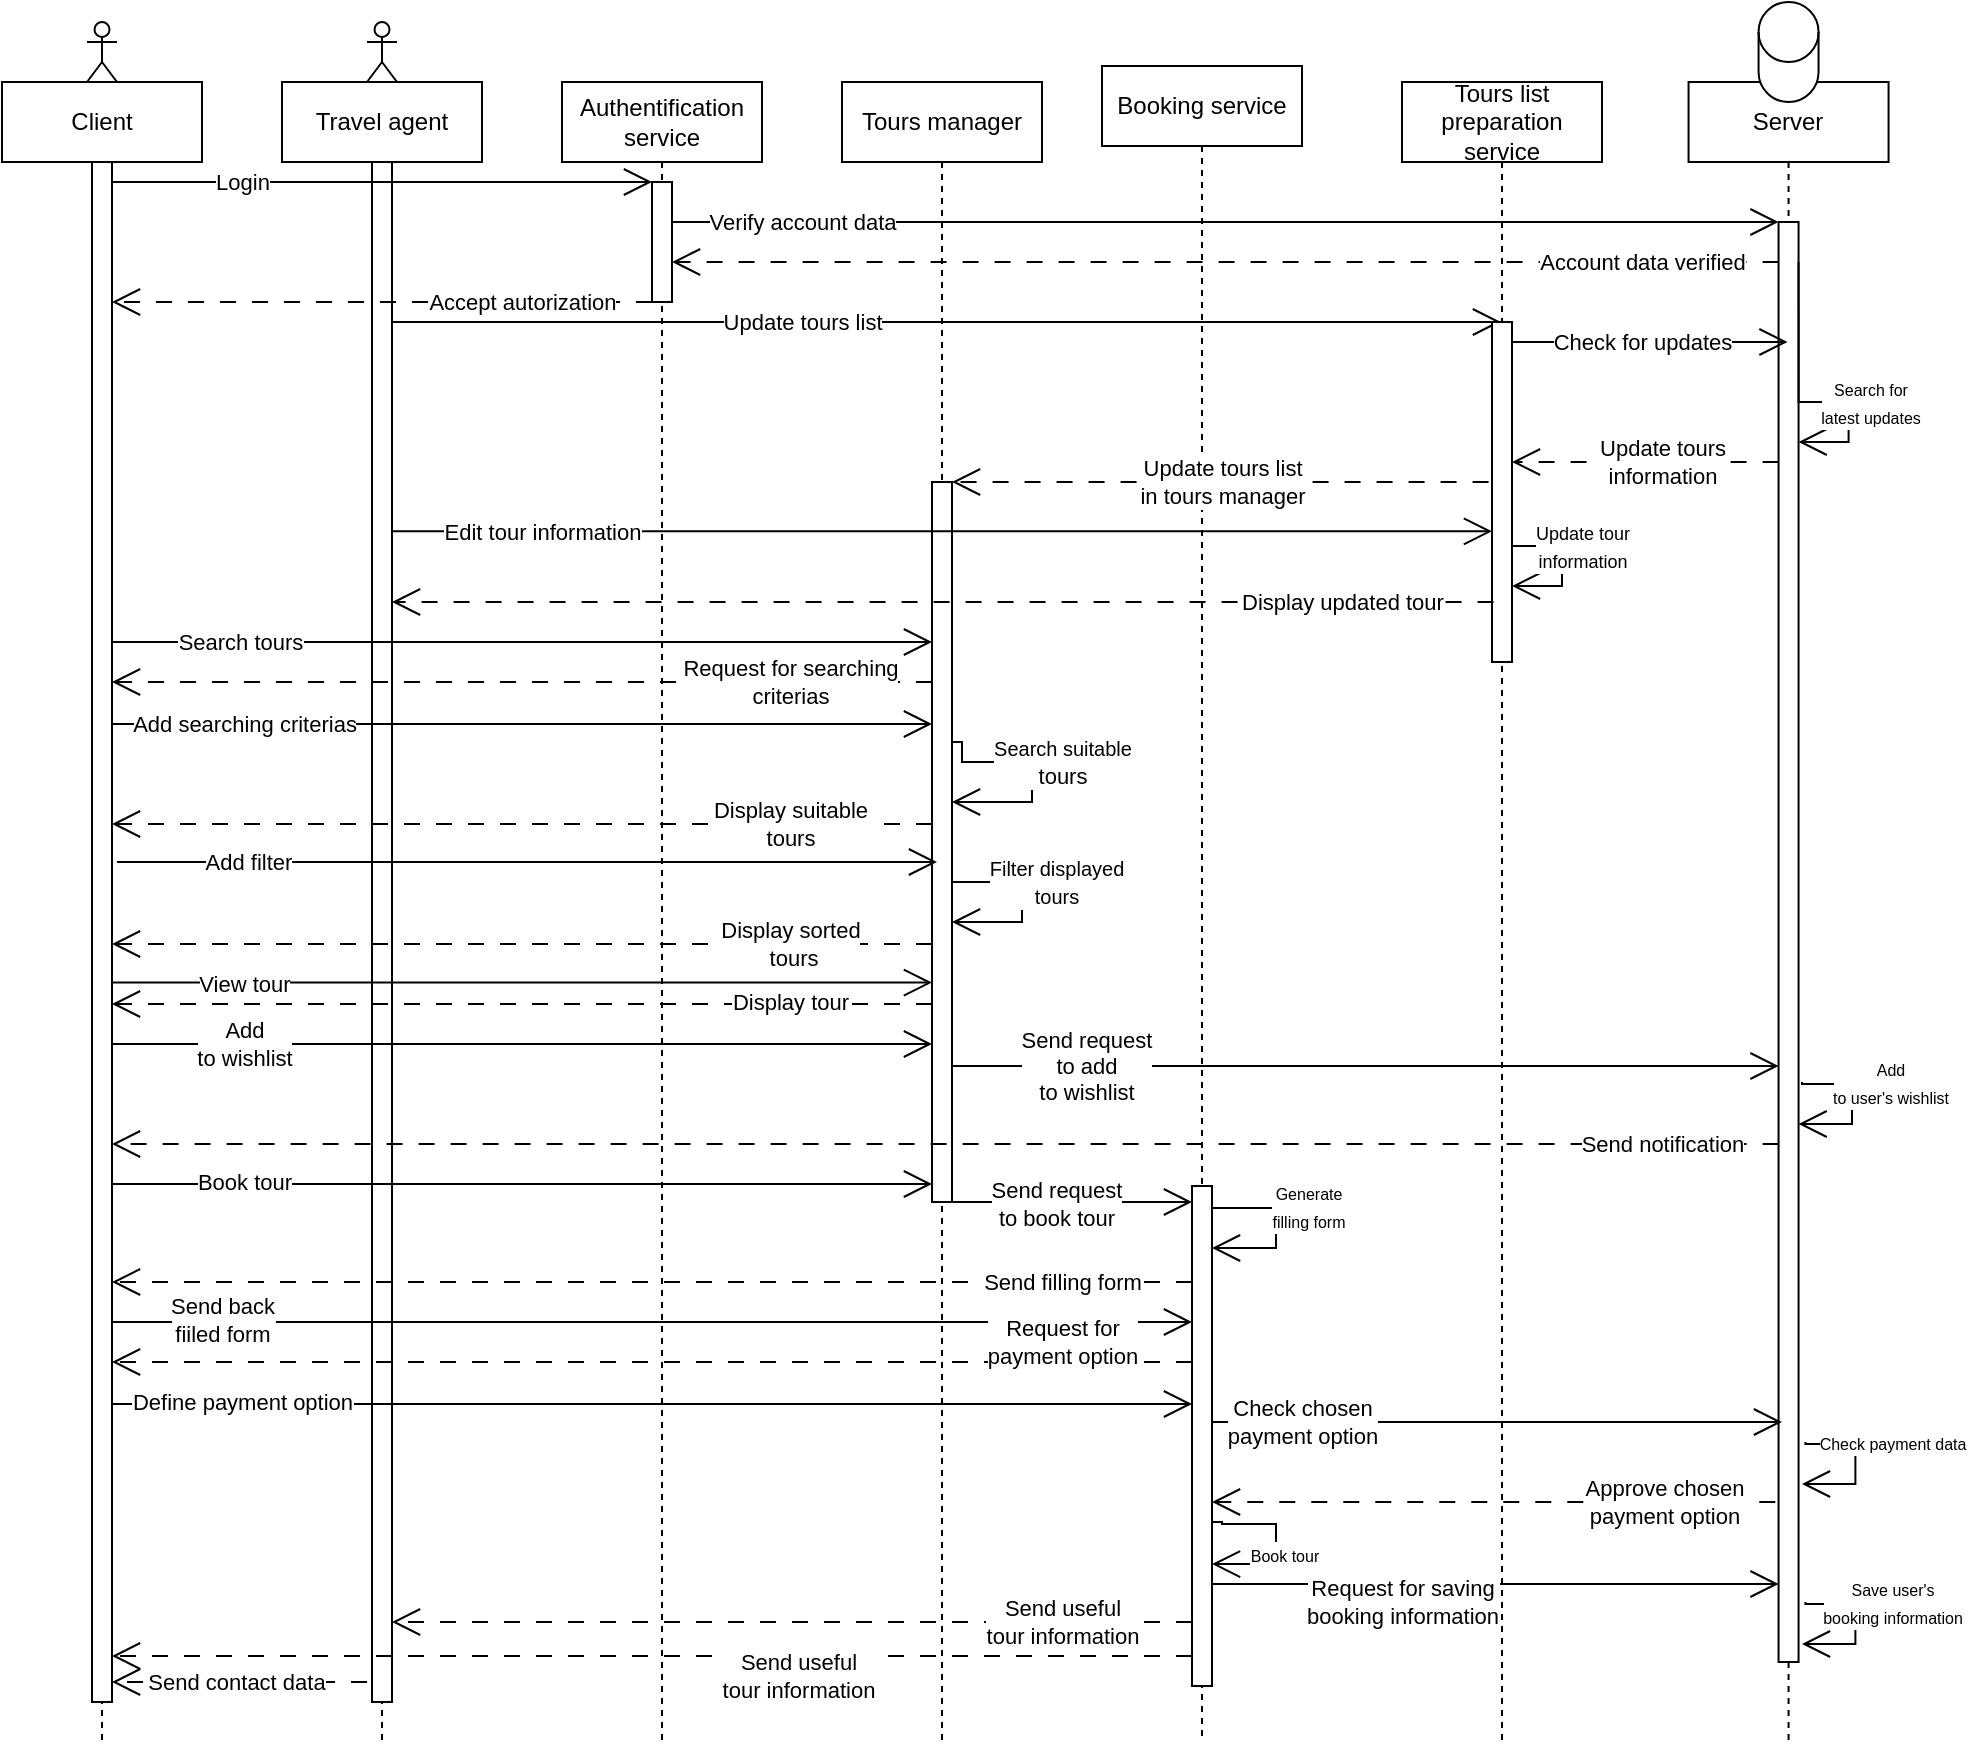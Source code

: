 <mxfile version="23.1.5" type="device">
  <diagram name="Page-1" id="2YBvvXClWsGukQMizWep">
    <mxGraphModel dx="1687" dy="993" grid="1" gridSize="10" guides="1" tooltips="1" connect="1" arrows="1" fold="1" page="1" pageScale="1" pageWidth="1169" pageHeight="827" math="0" shadow="0">
      <root>
        <mxCell id="0" />
        <mxCell id="1" parent="0" />
        <mxCell id="aM9ryv3xv72pqoxQDRHE-1" value="Client" style="shape=umlLifeline;perimeter=lifelinePerimeter;whiteSpace=wrap;html=1;container=0;dropTarget=0;collapsible=0;recursiveResize=0;outlineConnect=0;portConstraint=eastwest;newEdgeStyle={&quot;edgeStyle&quot;:&quot;elbowEdgeStyle&quot;,&quot;elbow&quot;:&quot;vertical&quot;,&quot;curved&quot;:0,&quot;rounded&quot;:0};" parent="1" vertex="1">
          <mxGeometry x="20" y="40" width="100" height="830" as="geometry" />
        </mxCell>
        <mxCell id="aM9ryv3xv72pqoxQDRHE-2" value="" style="html=1;points=[];perimeter=orthogonalPerimeter;outlineConnect=0;targetShapes=umlLifeline;portConstraint=eastwest;newEdgeStyle={&quot;edgeStyle&quot;:&quot;elbowEdgeStyle&quot;,&quot;elbow&quot;:&quot;vertical&quot;,&quot;curved&quot;:0,&quot;rounded&quot;:0};" parent="aM9ryv3xv72pqoxQDRHE-1" vertex="1">
          <mxGeometry x="45" y="40" width="10" height="770" as="geometry" />
        </mxCell>
        <mxCell id="aM9ryv3xv72pqoxQDRHE-5" value="Authentification service" style="shape=umlLifeline;perimeter=lifelinePerimeter;whiteSpace=wrap;html=1;container=0;dropTarget=0;collapsible=0;recursiveResize=0;outlineConnect=0;portConstraint=eastwest;newEdgeStyle={&quot;edgeStyle&quot;:&quot;elbowEdgeStyle&quot;,&quot;elbow&quot;:&quot;vertical&quot;,&quot;curved&quot;:0,&quot;rounded&quot;:0};" parent="1" vertex="1">
          <mxGeometry x="300" y="40" width="100" height="830" as="geometry" />
        </mxCell>
        <mxCell id="aM9ryv3xv72pqoxQDRHE-6" value="" style="html=1;points=[];perimeter=orthogonalPerimeter;outlineConnect=0;targetShapes=umlLifeline;portConstraint=eastwest;newEdgeStyle={&quot;edgeStyle&quot;:&quot;elbowEdgeStyle&quot;,&quot;elbow&quot;:&quot;vertical&quot;,&quot;curved&quot;:0,&quot;rounded&quot;:0};" parent="aM9ryv3xv72pqoxQDRHE-5" vertex="1">
          <mxGeometry x="45" y="50" width="10" height="60" as="geometry" />
        </mxCell>
        <mxCell id="leyM3UwxG29daaq_dMPx-2" value="Tours manager" style="shape=umlLifeline;perimeter=lifelinePerimeter;whiteSpace=wrap;html=1;container=0;dropTarget=0;collapsible=0;recursiveResize=0;outlineConnect=0;portConstraint=eastwest;newEdgeStyle={&quot;edgeStyle&quot;:&quot;elbowEdgeStyle&quot;,&quot;elbow&quot;:&quot;vertical&quot;,&quot;curved&quot;:0,&quot;rounded&quot;:0};" parent="1" vertex="1">
          <mxGeometry x="440" y="40" width="100" height="830" as="geometry" />
        </mxCell>
        <mxCell id="W4dHEYMce6fab20LzVwQ-41" value="" style="html=1;points=[];perimeter=orthogonalPerimeter;outlineConnect=0;targetShapes=umlLifeline;portConstraint=eastwest;newEdgeStyle={&quot;edgeStyle&quot;:&quot;elbowEdgeStyle&quot;,&quot;elbow&quot;:&quot;vertical&quot;,&quot;curved&quot;:0,&quot;rounded&quot;:0};" vertex="1" parent="leyM3UwxG29daaq_dMPx-2">
          <mxGeometry x="45" y="200" width="10" height="360" as="geometry" />
        </mxCell>
        <mxCell id="W4dHEYMce6fab20LzVwQ-50" value="" style="endArrow=open;endFill=1;endSize=12;html=1;rounded=0;edgeStyle=orthogonalEdgeStyle;elbow=vertical;" edge="1" parent="leyM3UwxG29daaq_dMPx-2" source="W4dHEYMce6fab20LzVwQ-41" target="W4dHEYMce6fab20LzVwQ-41">
          <mxGeometry width="160" relative="1" as="geometry">
            <mxPoint x="70.03" y="270.0" as="sourcePoint" />
            <mxPoint x="70.03" y="360" as="targetPoint" />
            <Array as="points">
              <mxPoint x="60" y="330" />
              <mxPoint x="60" y="340" />
              <mxPoint x="95" y="340" />
              <mxPoint x="95" y="360" />
            </Array>
          </mxGeometry>
        </mxCell>
        <mxCell id="W4dHEYMce6fab20LzVwQ-51" value="&lt;font size=&quot;1&quot;&gt;Search suitable&lt;br&gt;&lt;/font&gt;tours" style="edgeLabel;html=1;align=center;verticalAlign=middle;resizable=0;points=[];" vertex="1" connectable="0" parent="W4dHEYMce6fab20LzVwQ-50">
          <mxGeometry x="0.496" y="2" relative="1" as="geometry">
            <mxPoint x="27" y="-22" as="offset" />
          </mxGeometry>
        </mxCell>
        <mxCell id="leyM3UwxG29daaq_dMPx-5" value="Booking service" style="shape=umlLifeline;perimeter=lifelinePerimeter;whiteSpace=wrap;html=1;container=0;dropTarget=0;collapsible=0;recursiveResize=0;outlineConnect=0;portConstraint=eastwest;newEdgeStyle={&quot;edgeStyle&quot;:&quot;elbowEdgeStyle&quot;,&quot;elbow&quot;:&quot;vertical&quot;,&quot;curved&quot;:0,&quot;rounded&quot;:0};" parent="1" vertex="1">
          <mxGeometry x="570" y="32" width="100" height="838" as="geometry" />
        </mxCell>
        <mxCell id="leyM3UwxG29daaq_dMPx-6" value="" style="html=1;points=[];perimeter=orthogonalPerimeter;outlineConnect=0;targetShapes=umlLifeline;portConstraint=eastwest;newEdgeStyle={&quot;edgeStyle&quot;:&quot;elbowEdgeStyle&quot;,&quot;elbow&quot;:&quot;vertical&quot;,&quot;curved&quot;:0,&quot;rounded&quot;:0};" parent="leyM3UwxG29daaq_dMPx-5" vertex="1">
          <mxGeometry x="45" y="560" width="10" height="250" as="geometry" />
        </mxCell>
        <mxCell id="W4dHEYMce6fab20LzVwQ-79" value="" style="endArrow=open;endFill=1;endSize=12;html=1;rounded=0;edgeStyle=orthogonalEdgeStyle;elbow=vertical;" edge="1" parent="leyM3UwxG29daaq_dMPx-5" source="leyM3UwxG29daaq_dMPx-6" target="leyM3UwxG29daaq_dMPx-6">
          <mxGeometry width="160" relative="1" as="geometry">
            <mxPoint x="61.72" y="570" as="sourcePoint" />
            <mxPoint x="60" y="591" as="targetPoint" />
            <Array as="points">
              <mxPoint x="87" y="571" />
              <mxPoint x="87" y="591" />
            </Array>
          </mxGeometry>
        </mxCell>
        <mxCell id="W4dHEYMce6fab20LzVwQ-80" value="&lt;font style=&quot;font-size: 8px;&quot;&gt;Generate&lt;br&gt;filling form&lt;br&gt;&lt;/font&gt;" style="edgeLabel;html=1;align=center;verticalAlign=middle;resizable=0;points=[];" vertex="1" connectable="0" parent="W4dHEYMce6fab20LzVwQ-79">
          <mxGeometry x="0.496" y="2" relative="1" as="geometry">
            <mxPoint x="27" y="-23" as="offset" />
          </mxGeometry>
        </mxCell>
        <mxCell id="W4dHEYMce6fab20LzVwQ-106" value="" style="endArrow=open;endFill=1;endSize=12;html=1;rounded=0;edgeStyle=orthogonalEdgeStyle;elbow=vertical;" edge="1" parent="leyM3UwxG29daaq_dMPx-5">
          <mxGeometry width="160" relative="1" as="geometry">
            <mxPoint x="55" y="728" as="sourcePoint" />
            <mxPoint x="55" y="749.029" as="targetPoint" />
            <Array as="points">
              <mxPoint x="60" y="728" />
              <mxPoint x="60" y="729" />
              <mxPoint x="87" y="729" />
              <mxPoint x="87" y="749" />
            </Array>
          </mxGeometry>
        </mxCell>
        <mxCell id="W4dHEYMce6fab20LzVwQ-107" value="&lt;font style=&quot;font-size: 8px;&quot;&gt;Book tour&lt;br&gt;&lt;/font&gt;" style="edgeLabel;html=1;align=center;verticalAlign=middle;resizable=0;points=[];" vertex="1" connectable="0" parent="W4dHEYMce6fab20LzVwQ-106">
          <mxGeometry x="0.496" y="2" relative="1" as="geometry">
            <mxPoint x="14" y="-7" as="offset" />
          </mxGeometry>
        </mxCell>
        <mxCell id="leyM3UwxG29daaq_dMPx-11" value="Server" style="shape=umlLifeline;perimeter=lifelinePerimeter;whiteSpace=wrap;html=1;container=0;dropTarget=0;collapsible=0;recursiveResize=0;outlineConnect=0;portConstraint=eastwest;newEdgeStyle={&quot;edgeStyle&quot;:&quot;elbowEdgeStyle&quot;,&quot;elbow&quot;:&quot;vertical&quot;,&quot;curved&quot;:0,&quot;rounded&quot;:0};" parent="1" vertex="1">
          <mxGeometry x="863.28" y="40" width="100" height="830" as="geometry" />
        </mxCell>
        <mxCell id="leyM3UwxG29daaq_dMPx-12" value="" style="html=1;points=[];perimeter=orthogonalPerimeter;outlineConnect=0;targetShapes=umlLifeline;portConstraint=eastwest;newEdgeStyle={&quot;edgeStyle&quot;:&quot;elbowEdgeStyle&quot;,&quot;elbow&quot;:&quot;vertical&quot;,&quot;curved&quot;:0,&quot;rounded&quot;:0};" parent="leyM3UwxG29daaq_dMPx-11" vertex="1">
          <mxGeometry x="45" y="70" width="10" height="720" as="geometry" />
        </mxCell>
        <mxCell id="W4dHEYMce6fab20LzVwQ-22" value="" style="endArrow=open;endFill=1;endSize=12;html=1;rounded=0;edgeStyle=orthogonalEdgeStyle;elbow=vertical;" edge="1" parent="leyM3UwxG29daaq_dMPx-11">
          <mxGeometry width="160" relative="1" as="geometry">
            <mxPoint x="55.0" y="90.0" as="sourcePoint" />
            <mxPoint x="55.0" y="180.0" as="targetPoint" />
            <Array as="points">
              <mxPoint x="55" y="160" />
              <mxPoint x="80" y="160" />
              <mxPoint x="80" y="180" />
            </Array>
          </mxGeometry>
        </mxCell>
        <mxCell id="W4dHEYMce6fab20LzVwQ-26" value="&lt;font style=&quot;font-size: 8px;&quot;&gt;Search for &lt;br&gt;latest updates&lt;/font&gt;" style="edgeLabel;html=1;align=center;verticalAlign=middle;resizable=0;points=[];" vertex="1" connectable="0" parent="W4dHEYMce6fab20LzVwQ-22">
          <mxGeometry x="0.496" y="2" relative="1" as="geometry">
            <mxPoint x="8" y="-10" as="offset" />
          </mxGeometry>
        </mxCell>
        <mxCell id="leyM3UwxG29daaq_dMPx-14" value="Travel agent" style="shape=umlLifeline;perimeter=lifelinePerimeter;whiteSpace=wrap;html=1;container=0;dropTarget=0;collapsible=0;recursiveResize=0;outlineConnect=0;portConstraint=eastwest;newEdgeStyle={&quot;edgeStyle&quot;:&quot;elbowEdgeStyle&quot;,&quot;elbow&quot;:&quot;vertical&quot;,&quot;curved&quot;:0,&quot;rounded&quot;:0};" parent="1" vertex="1">
          <mxGeometry x="160" y="40" width="100" height="830" as="geometry" />
        </mxCell>
        <mxCell id="leyM3UwxG29daaq_dMPx-15" value="" style="html=1;points=[];perimeter=orthogonalPerimeter;outlineConnect=0;targetShapes=umlLifeline;portConstraint=eastwest;newEdgeStyle={&quot;edgeStyle&quot;:&quot;elbowEdgeStyle&quot;,&quot;elbow&quot;:&quot;vertical&quot;,&quot;curved&quot;:0,&quot;rounded&quot;:0};" parent="leyM3UwxG29daaq_dMPx-14" vertex="1">
          <mxGeometry x="45" y="40" width="10" height="770" as="geometry" />
        </mxCell>
        <mxCell id="kkPYTB5MQU87AL9YrGFO-1" value="" style="endArrow=open;endFill=1;endSize=12;html=1;rounded=0;" parent="1" target="aM9ryv3xv72pqoxQDRHE-6" edge="1">
          <mxGeometry width="160" relative="1" as="geometry">
            <mxPoint x="75" y="90.0" as="sourcePoint" />
            <mxPoint x="200" y="90" as="targetPoint" />
          </mxGeometry>
        </mxCell>
        <mxCell id="kkPYTB5MQU87AL9YrGFO-2" value="Login" style="edgeLabel;html=1;align=center;verticalAlign=middle;resizable=0;points=[];" parent="kkPYTB5MQU87AL9YrGFO-1" vertex="1" connectable="0">
          <mxGeometry x="-0.178" relative="1" as="geometry">
            <mxPoint x="-46" as="offset" />
          </mxGeometry>
        </mxCell>
        <mxCell id="kkPYTB5MQU87AL9YrGFO-3" value="" style="endArrow=open;endFill=1;endSize=12;html=1;rounded=0;" parent="1" target="leyM3UwxG29daaq_dMPx-12" edge="1">
          <mxGeometry width="160" relative="1" as="geometry">
            <mxPoint x="355" y="110.0" as="sourcePoint" />
            <mxPoint x="760" y="110" as="targetPoint" />
          </mxGeometry>
        </mxCell>
        <mxCell id="kkPYTB5MQU87AL9YrGFO-4" value="Verify account data" style="edgeLabel;html=1;align=center;verticalAlign=middle;resizable=0;points=[];" parent="kkPYTB5MQU87AL9YrGFO-3" vertex="1" connectable="0">
          <mxGeometry x="-0.178" relative="1" as="geometry">
            <mxPoint x="-163" as="offset" />
          </mxGeometry>
        </mxCell>
        <mxCell id="kkPYTB5MQU87AL9YrGFO-5" value="" style="shape=umlActor;verticalLabelPosition=bottom;verticalAlign=top;html=1;" parent="1" vertex="1">
          <mxGeometry x="62.5" y="10" width="15" height="30" as="geometry" />
        </mxCell>
        <mxCell id="kkPYTB5MQU87AL9YrGFO-6" value="" style="shape=umlActor;verticalLabelPosition=bottom;verticalAlign=top;html=1;" parent="1" vertex="1">
          <mxGeometry x="202.5" y="10" width="15" height="30" as="geometry" />
        </mxCell>
        <mxCell id="kkPYTB5MQU87AL9YrGFO-7" value="" style="endArrow=open;endFill=1;endSize=12;html=1;rounded=0;dashed=1;dashPattern=8 8;" parent="1" edge="1" source="leyM3UwxG29daaq_dMPx-12">
          <mxGeometry width="160" relative="1" as="geometry">
            <mxPoint x="900" y="130" as="sourcePoint" />
            <mxPoint x="355" y="130.0" as="targetPoint" />
          </mxGeometry>
        </mxCell>
        <mxCell id="kkPYTB5MQU87AL9YrGFO-8" value="Account data verified" style="edgeLabel;html=1;align=center;verticalAlign=middle;resizable=0;points=[];" parent="kkPYTB5MQU87AL9YrGFO-7" vertex="1" connectable="0">
          <mxGeometry x="-0.178" relative="1" as="geometry">
            <mxPoint x="159" as="offset" />
          </mxGeometry>
        </mxCell>
        <mxCell id="kkPYTB5MQU87AL9YrGFO-9" value="" style="endArrow=open;endFill=1;endSize=12;html=1;rounded=0;dashed=1;dashPattern=8 8;" parent="1" edge="1" source="aM9ryv3xv72pqoxQDRHE-6">
          <mxGeometry width="160" relative="1" as="geometry">
            <mxPoint x="205" y="150" as="sourcePoint" />
            <mxPoint x="75" y="150" as="targetPoint" />
          </mxGeometry>
        </mxCell>
        <mxCell id="kkPYTB5MQU87AL9YrGFO-10" value="Accept autorization" style="edgeLabel;html=1;align=center;verticalAlign=middle;resizable=0;points=[];" parent="kkPYTB5MQU87AL9YrGFO-9" vertex="1" connectable="0">
          <mxGeometry x="-0.178" relative="1" as="geometry">
            <mxPoint x="46" as="offset" />
          </mxGeometry>
        </mxCell>
        <mxCell id="W4dHEYMce6fab20LzVwQ-3" value="" style="shape=cylinder3;whiteSpace=wrap;html=1;boundedLbl=1;backgroundOutline=1;size=15;" vertex="1" parent="1">
          <mxGeometry x="898.28" width="30" height="50" as="geometry" />
        </mxCell>
        <mxCell id="W4dHEYMce6fab20LzVwQ-12" value="" style="endArrow=open;endFill=1;endSize=12;html=1;rounded=0;" edge="1" parent="1" target="W4dHEYMce6fab20LzVwQ-31">
          <mxGeometry width="160" relative="1" as="geometry">
            <mxPoint x="215" y="160.0" as="sourcePoint" />
            <mxPoint x="485.0" y="160.0" as="targetPoint" />
          </mxGeometry>
        </mxCell>
        <mxCell id="W4dHEYMce6fab20LzVwQ-13" value="Update tours list" style="edgeLabel;html=1;align=center;verticalAlign=middle;resizable=0;points=[];" vertex="1" connectable="0" parent="W4dHEYMce6fab20LzVwQ-12">
          <mxGeometry x="-0.178" relative="1" as="geometry">
            <mxPoint x="-23" as="offset" />
          </mxGeometry>
        </mxCell>
        <mxCell id="W4dHEYMce6fab20LzVwQ-14" value="" style="endArrow=open;endFill=1;endSize=12;html=1;rounded=0;" edge="1" parent="1" source="W4dHEYMce6fab20LzVwQ-32" target="leyM3UwxG29daaq_dMPx-11">
          <mxGeometry width="160" relative="1" as="geometry">
            <mxPoint x="495" y="190.0" as="sourcePoint" />
            <mxPoint x="765" y="190" as="targetPoint" />
            <Array as="points">
              <mxPoint x="790" y="170" />
            </Array>
          </mxGeometry>
        </mxCell>
        <mxCell id="W4dHEYMce6fab20LzVwQ-15" value="Check for updates" style="edgeLabel;html=1;align=center;verticalAlign=middle;resizable=0;points=[];" vertex="1" connectable="0" parent="W4dHEYMce6fab20LzVwQ-14">
          <mxGeometry x="-0.178" relative="1" as="geometry">
            <mxPoint x="8" as="offset" />
          </mxGeometry>
        </mxCell>
        <mxCell id="W4dHEYMce6fab20LzVwQ-19" value="" style="endArrow=open;endFill=1;endSize=12;html=1;rounded=0;dashed=1;dashPattern=8 8;" edge="1" parent="1">
          <mxGeometry width="160" relative="1" as="geometry">
            <mxPoint x="908.28" y="230.0" as="sourcePoint" />
            <mxPoint x="775.0" y="230.0" as="targetPoint" />
          </mxGeometry>
        </mxCell>
        <mxCell id="W4dHEYMce6fab20LzVwQ-20" value="Update tours &lt;br&gt;information" style="edgeLabel;html=1;align=center;verticalAlign=middle;resizable=0;points=[];" vertex="1" connectable="0" parent="W4dHEYMce6fab20LzVwQ-19">
          <mxGeometry x="-0.178" relative="1" as="geometry">
            <mxPoint x="-4" as="offset" />
          </mxGeometry>
        </mxCell>
        <mxCell id="W4dHEYMce6fab20LzVwQ-31" value="Tours list preparation service" style="shape=umlLifeline;perimeter=lifelinePerimeter;whiteSpace=wrap;html=1;container=0;dropTarget=0;collapsible=0;recursiveResize=0;outlineConnect=0;portConstraint=eastwest;newEdgeStyle={&quot;edgeStyle&quot;:&quot;elbowEdgeStyle&quot;,&quot;elbow&quot;:&quot;vertical&quot;,&quot;curved&quot;:0,&quot;rounded&quot;:0};" vertex="1" parent="1">
          <mxGeometry x="720" y="40" width="100" height="830" as="geometry" />
        </mxCell>
        <mxCell id="W4dHEYMce6fab20LzVwQ-32" value="" style="html=1;points=[];perimeter=orthogonalPerimeter;outlineConnect=0;targetShapes=umlLifeline;portConstraint=eastwest;newEdgeStyle={&quot;edgeStyle&quot;:&quot;elbowEdgeStyle&quot;,&quot;elbow&quot;:&quot;vertical&quot;,&quot;curved&quot;:0,&quot;rounded&quot;:0};" vertex="1" parent="W4dHEYMce6fab20LzVwQ-31">
          <mxGeometry x="45" y="120" width="10" height="170" as="geometry" />
        </mxCell>
        <mxCell id="W4dHEYMce6fab20LzVwQ-33" value="" style="endArrow=open;endFill=1;endSize=12;html=1;rounded=0;dashed=1;dashPattern=8 8;" edge="1" parent="1" target="W4dHEYMce6fab20LzVwQ-41">
          <mxGeometry width="160" relative="1" as="geometry">
            <mxPoint x="763.28" y="240.0" as="sourcePoint" />
            <mxPoint x="510" y="240" as="targetPoint" />
          </mxGeometry>
        </mxCell>
        <mxCell id="W4dHEYMce6fab20LzVwQ-34" value="Update tours list&lt;br&gt;in tours manager" style="edgeLabel;html=1;align=center;verticalAlign=middle;resizable=0;points=[];" vertex="1" connectable="0" parent="W4dHEYMce6fab20LzVwQ-33">
          <mxGeometry x="-0.178" relative="1" as="geometry">
            <mxPoint x="-23" as="offset" />
          </mxGeometry>
        </mxCell>
        <mxCell id="W4dHEYMce6fab20LzVwQ-35" value="" style="endArrow=open;endFill=1;endSize=12;html=1;rounded=0;" edge="1" parent="1" target="W4dHEYMce6fab20LzVwQ-32">
          <mxGeometry width="160" relative="1" as="geometry">
            <mxPoint x="215" y="264.66" as="sourcePoint" />
            <mxPoint x="770" y="265" as="targetPoint" />
          </mxGeometry>
        </mxCell>
        <mxCell id="W4dHEYMce6fab20LzVwQ-36" value="Edit tour information" style="edgeLabel;html=1;align=center;verticalAlign=middle;resizable=0;points=[];" vertex="1" connectable="0" parent="W4dHEYMce6fab20LzVwQ-35">
          <mxGeometry x="-0.178" relative="1" as="geometry">
            <mxPoint x="-151" as="offset" />
          </mxGeometry>
        </mxCell>
        <mxCell id="W4dHEYMce6fab20LzVwQ-37" value="" style="endArrow=open;endFill=1;endSize=12;html=1;rounded=0;edgeStyle=orthogonalEdgeStyle;elbow=vertical;" edge="1" parent="1">
          <mxGeometry width="160" relative="1" as="geometry">
            <mxPoint x="775.0" y="202.0" as="sourcePoint" />
            <mxPoint x="775.0" y="292.0" as="targetPoint" />
            <Array as="points">
              <mxPoint x="775" y="272" />
              <mxPoint x="800" y="272" />
              <mxPoint x="800" y="292" />
            </Array>
          </mxGeometry>
        </mxCell>
        <mxCell id="W4dHEYMce6fab20LzVwQ-38" value="&lt;font style=&quot;font-size: 9px;&quot;&gt;Update tour&lt;br&gt;information&lt;/font&gt;" style="edgeLabel;html=1;align=center;verticalAlign=middle;resizable=0;points=[];" vertex="1" connectable="0" parent="W4dHEYMce6fab20LzVwQ-37">
          <mxGeometry x="0.496" y="2" relative="1" as="geometry">
            <mxPoint x="8" y="-10" as="offset" />
          </mxGeometry>
        </mxCell>
        <mxCell id="W4dHEYMce6fab20LzVwQ-39" value="" style="endArrow=open;endFill=1;endSize=12;html=1;rounded=0;dashed=1;dashPattern=8 8;" edge="1" parent="1" target="leyM3UwxG29daaq_dMPx-15">
          <mxGeometry width="160" relative="1" as="geometry">
            <mxPoint x="765.78" y="300.0" as="sourcePoint" />
            <mxPoint x="217.5" y="300" as="targetPoint" />
          </mxGeometry>
        </mxCell>
        <mxCell id="W4dHEYMce6fab20LzVwQ-40" value="Display updated tour" style="edgeLabel;html=1;align=center;verticalAlign=middle;resizable=0;points=[];" vertex="1" connectable="0" parent="W4dHEYMce6fab20LzVwQ-39">
          <mxGeometry x="-0.178" relative="1" as="geometry">
            <mxPoint x="150" as="offset" />
          </mxGeometry>
        </mxCell>
        <mxCell id="W4dHEYMce6fab20LzVwQ-42" value="" style="endArrow=open;endFill=1;endSize=12;html=1;rounded=0;" edge="1" parent="1" target="W4dHEYMce6fab20LzVwQ-41">
          <mxGeometry width="160" relative="1" as="geometry">
            <mxPoint x="75" y="320.0" as="sourcePoint" />
            <mxPoint x="460" y="320" as="targetPoint" />
          </mxGeometry>
        </mxCell>
        <mxCell id="W4dHEYMce6fab20LzVwQ-43" value="Search tours" style="edgeLabel;html=1;align=center;verticalAlign=middle;resizable=0;points=[];" vertex="1" connectable="0" parent="W4dHEYMce6fab20LzVwQ-42">
          <mxGeometry x="-0.178" relative="1" as="geometry">
            <mxPoint x="-105" as="offset" />
          </mxGeometry>
        </mxCell>
        <mxCell id="W4dHEYMce6fab20LzVwQ-44" value="" style="endArrow=open;endFill=1;endSize=12;html=1;rounded=0;dashed=1;dashPattern=8 8;" edge="1" parent="1">
          <mxGeometry width="160" relative="1" as="geometry">
            <mxPoint x="485.0" y="340.0" as="sourcePoint" />
            <mxPoint x="75" y="340.0" as="targetPoint" />
          </mxGeometry>
        </mxCell>
        <mxCell id="W4dHEYMce6fab20LzVwQ-45" value="Request for searching&lt;br&gt;criterias" style="edgeLabel;html=1;align=center;verticalAlign=middle;resizable=0;points=[];" vertex="1" connectable="0" parent="W4dHEYMce6fab20LzVwQ-44">
          <mxGeometry x="-0.178" relative="1" as="geometry">
            <mxPoint x="97" as="offset" />
          </mxGeometry>
        </mxCell>
        <mxCell id="W4dHEYMce6fab20LzVwQ-46" value="" style="endArrow=open;endFill=1;endSize=12;html=1;rounded=0;" edge="1" parent="1" target="W4dHEYMce6fab20LzVwQ-41">
          <mxGeometry width="160" relative="1" as="geometry">
            <mxPoint x="75" y="361.0" as="sourcePoint" />
            <mxPoint x="480" y="361" as="targetPoint" />
          </mxGeometry>
        </mxCell>
        <mxCell id="W4dHEYMce6fab20LzVwQ-47" value="Add searching criterias" style="edgeLabel;html=1;align=center;verticalAlign=middle;resizable=0;points=[];" vertex="1" connectable="0" parent="W4dHEYMce6fab20LzVwQ-46">
          <mxGeometry x="-0.178" relative="1" as="geometry">
            <mxPoint x="-103" as="offset" />
          </mxGeometry>
        </mxCell>
        <mxCell id="W4dHEYMce6fab20LzVwQ-52" value="" style="endArrow=open;endFill=1;endSize=12;html=1;rounded=0;dashed=1;dashPattern=8 8;" edge="1" parent="1" source="W4dHEYMce6fab20LzVwQ-41">
          <mxGeometry width="160" relative="1" as="geometry">
            <mxPoint x="480" y="411" as="sourcePoint" />
            <mxPoint x="75" y="411.0" as="targetPoint" />
          </mxGeometry>
        </mxCell>
        <mxCell id="W4dHEYMce6fab20LzVwQ-53" value="Display suitable&lt;br&gt;tours" style="edgeLabel;html=1;align=center;verticalAlign=middle;resizable=0;points=[];" vertex="1" connectable="0" parent="W4dHEYMce6fab20LzVwQ-52">
          <mxGeometry x="-0.178" relative="1" as="geometry">
            <mxPoint x="97" as="offset" />
          </mxGeometry>
        </mxCell>
        <mxCell id="W4dHEYMce6fab20LzVwQ-54" value="" style="endArrow=open;endFill=1;endSize=12;html=1;rounded=0;" edge="1" parent="1">
          <mxGeometry width="160" relative="1" as="geometry">
            <mxPoint x="77.5" y="430.0" as="sourcePoint" />
            <mxPoint x="487.5" y="430" as="targetPoint" />
          </mxGeometry>
        </mxCell>
        <mxCell id="W4dHEYMce6fab20LzVwQ-55" value="Add filter" style="edgeLabel;html=1;align=center;verticalAlign=middle;resizable=0;points=[];" vertex="1" connectable="0" parent="W4dHEYMce6fab20LzVwQ-54">
          <mxGeometry x="-0.178" relative="1" as="geometry">
            <mxPoint x="-103" as="offset" />
          </mxGeometry>
        </mxCell>
        <mxCell id="W4dHEYMce6fab20LzVwQ-56" value="" style="endArrow=open;endFill=1;endSize=12;html=1;rounded=0;edgeStyle=orthogonalEdgeStyle;elbow=vertical;" edge="1" parent="1">
          <mxGeometry width="160" relative="1" as="geometry">
            <mxPoint x="495" y="430" as="sourcePoint" />
            <mxPoint x="495" y="460" as="targetPoint" />
            <Array as="points">
              <mxPoint x="495" y="430" />
              <mxPoint x="495" y="440" />
              <mxPoint x="530" y="440" />
              <mxPoint x="530" y="460" />
            </Array>
          </mxGeometry>
        </mxCell>
        <mxCell id="W4dHEYMce6fab20LzVwQ-57" value="&lt;font size=&quot;1&quot;&gt;Filter displayed&lt;br&gt;tours&lt;/font&gt;" style="edgeLabel;html=1;align=center;verticalAlign=middle;resizable=0;points=[];" vertex="1" connectable="0" parent="W4dHEYMce6fab20LzVwQ-56">
          <mxGeometry x="0.496" y="2" relative="1" as="geometry">
            <mxPoint x="27" y="-22" as="offset" />
          </mxGeometry>
        </mxCell>
        <mxCell id="W4dHEYMce6fab20LzVwQ-58" value="" style="endArrow=open;endFill=1;endSize=12;html=1;rounded=0;dashed=1;dashPattern=8 8;" edge="1" parent="1" target="aM9ryv3xv72pqoxQDRHE-2">
          <mxGeometry width="160" relative="1" as="geometry">
            <mxPoint x="485.0" y="471" as="sourcePoint" />
            <mxPoint x="80" y="471.0" as="targetPoint" />
          </mxGeometry>
        </mxCell>
        <mxCell id="W4dHEYMce6fab20LzVwQ-59" value="Display sorted&lt;br&gt;&amp;nbsp;tours" style="edgeLabel;html=1;align=center;verticalAlign=middle;resizable=0;points=[];" vertex="1" connectable="0" parent="W4dHEYMce6fab20LzVwQ-58">
          <mxGeometry x="-0.178" relative="1" as="geometry">
            <mxPoint x="97" as="offset" />
          </mxGeometry>
        </mxCell>
        <mxCell id="W4dHEYMce6fab20LzVwQ-60" value="" style="endArrow=open;endFill=1;endSize=12;html=1;rounded=0;" edge="1" parent="1" target="W4dHEYMce6fab20LzVwQ-41">
          <mxGeometry width="160" relative="1" as="geometry">
            <mxPoint x="75" y="490.31" as="sourcePoint" />
            <mxPoint x="480" y="490.31" as="targetPoint" />
          </mxGeometry>
        </mxCell>
        <mxCell id="W4dHEYMce6fab20LzVwQ-61" value="View tour" style="edgeLabel;html=1;align=center;verticalAlign=middle;resizable=0;points=[];" vertex="1" connectable="0" parent="W4dHEYMce6fab20LzVwQ-60">
          <mxGeometry x="-0.178" relative="1" as="geometry">
            <mxPoint x="-103" as="offset" />
          </mxGeometry>
        </mxCell>
        <mxCell id="W4dHEYMce6fab20LzVwQ-62" value="" style="endArrow=open;endFill=1;endSize=12;html=1;rounded=0;dashed=1;dashPattern=8 8;" edge="1" parent="1" target="aM9ryv3xv72pqoxQDRHE-2">
          <mxGeometry width="160" relative="1" as="geometry">
            <mxPoint x="485.0" y="501" as="sourcePoint" />
            <mxPoint x="80" y="501" as="targetPoint" />
          </mxGeometry>
        </mxCell>
        <mxCell id="W4dHEYMce6fab20LzVwQ-63" value="Display tour" style="edgeLabel;html=1;align=center;verticalAlign=middle;resizable=0;points=[];" vertex="1" connectable="0" parent="W4dHEYMce6fab20LzVwQ-62">
          <mxGeometry x="-0.178" relative="1" as="geometry">
            <mxPoint x="97" y="-1" as="offset" />
          </mxGeometry>
        </mxCell>
        <mxCell id="W4dHEYMce6fab20LzVwQ-64" value="" style="endArrow=open;endFill=1;endSize=12;html=1;rounded=0;" edge="1" parent="1" target="W4dHEYMce6fab20LzVwQ-41">
          <mxGeometry width="160" relative="1" as="geometry">
            <mxPoint x="75" y="521" as="sourcePoint" />
            <mxPoint x="470" y="521" as="targetPoint" />
          </mxGeometry>
        </mxCell>
        <mxCell id="W4dHEYMce6fab20LzVwQ-65" value="Add &lt;br&gt;to wishlist" style="edgeLabel;html=1;align=center;verticalAlign=middle;resizable=0;points=[];" vertex="1" connectable="0" parent="W4dHEYMce6fab20LzVwQ-64">
          <mxGeometry x="-0.178" relative="1" as="geometry">
            <mxPoint x="-103" as="offset" />
          </mxGeometry>
        </mxCell>
        <mxCell id="W4dHEYMce6fab20LzVwQ-66" value="" style="endArrow=open;endFill=1;endSize=12;html=1;rounded=0;" edge="1" parent="1" source="W4dHEYMce6fab20LzVwQ-41">
          <mxGeometry width="160" relative="1" as="geometry">
            <mxPoint x="500" y="532" as="sourcePoint" />
            <mxPoint x="908.28" y="532" as="targetPoint" />
          </mxGeometry>
        </mxCell>
        <mxCell id="W4dHEYMce6fab20LzVwQ-67" value="Send request &lt;br&gt;to add&lt;br&gt;to wishlist" style="edgeLabel;html=1;align=center;verticalAlign=middle;resizable=0;points=[];" vertex="1" connectable="0" parent="W4dHEYMce6fab20LzVwQ-66">
          <mxGeometry x="-0.178" relative="1" as="geometry">
            <mxPoint x="-103" as="offset" />
          </mxGeometry>
        </mxCell>
        <mxCell id="W4dHEYMce6fab20LzVwQ-70" value="" style="endArrow=open;endFill=1;endSize=12;html=1;rounded=0;edgeStyle=orthogonalEdgeStyle;elbow=vertical;" edge="1" parent="1">
          <mxGeometry width="160" relative="1" as="geometry">
            <mxPoint x="920" y="540" as="sourcePoint" />
            <mxPoint x="918.28" y="561" as="targetPoint" />
            <Array as="points">
              <mxPoint x="920" y="541" />
              <mxPoint x="945" y="541" />
              <mxPoint x="945" y="561" />
            </Array>
          </mxGeometry>
        </mxCell>
        <mxCell id="W4dHEYMce6fab20LzVwQ-71" value="&lt;font style=&quot;font-size: 8px;&quot;&gt;Add&lt;br&gt;to user&#39;s wishlist&lt;/font&gt;" style="edgeLabel;html=1;align=center;verticalAlign=middle;resizable=0;points=[];" vertex="1" connectable="0" parent="W4dHEYMce6fab20LzVwQ-70">
          <mxGeometry x="0.496" y="2" relative="1" as="geometry">
            <mxPoint x="27" y="-23" as="offset" />
          </mxGeometry>
        </mxCell>
        <mxCell id="W4dHEYMce6fab20LzVwQ-72" value="" style="endArrow=open;endFill=1;endSize=12;html=1;rounded=0;dashed=1;dashPattern=8 8;" edge="1" parent="1" target="aM9ryv3xv72pqoxQDRHE-2">
          <mxGeometry width="160" relative="1" as="geometry">
            <mxPoint x="908.28" y="571" as="sourcePoint" />
            <mxPoint x="80" y="571" as="targetPoint" />
          </mxGeometry>
        </mxCell>
        <mxCell id="W4dHEYMce6fab20LzVwQ-73" value="Send notification" style="edgeLabel;html=1;align=center;verticalAlign=middle;resizable=0;points=[];" vertex="1" connectable="0" parent="W4dHEYMce6fab20LzVwQ-72">
          <mxGeometry x="-0.178" relative="1" as="geometry">
            <mxPoint x="284" as="offset" />
          </mxGeometry>
        </mxCell>
        <mxCell id="W4dHEYMce6fab20LzVwQ-74" value="" style="endArrow=open;endFill=1;endSize=12;html=1;rounded=0;" edge="1" parent="1" target="W4dHEYMce6fab20LzVwQ-41">
          <mxGeometry width="160" relative="1" as="geometry">
            <mxPoint x="75" y="591" as="sourcePoint" />
            <mxPoint x="470" y="591" as="targetPoint" />
          </mxGeometry>
        </mxCell>
        <mxCell id="W4dHEYMce6fab20LzVwQ-75" value="Book tour" style="edgeLabel;html=1;align=center;verticalAlign=middle;resizable=0;points=[];" vertex="1" connectable="0" parent="W4dHEYMce6fab20LzVwQ-74">
          <mxGeometry x="-0.178" relative="1" as="geometry">
            <mxPoint x="-103" y="-1" as="offset" />
          </mxGeometry>
        </mxCell>
        <mxCell id="W4dHEYMce6fab20LzVwQ-76" value="" style="endArrow=open;endFill=1;endSize=12;html=1;rounded=0;" edge="1" parent="1" target="leyM3UwxG29daaq_dMPx-6">
          <mxGeometry width="160" relative="1" as="geometry">
            <mxPoint x="490" y="600" as="sourcePoint" />
            <mxPoint x="610" y="600" as="targetPoint" />
          </mxGeometry>
        </mxCell>
        <mxCell id="W4dHEYMce6fab20LzVwQ-78" value="Send request&lt;br&gt;to book tour" style="edgeLabel;html=1;align=center;verticalAlign=middle;resizable=0;points=[];" vertex="1" connectable="0" parent="1">
          <mxGeometry x="549.995" y="600" as="geometry">
            <mxPoint x="-3" y="1" as="offset" />
          </mxGeometry>
        </mxCell>
        <mxCell id="W4dHEYMce6fab20LzVwQ-82" value="" style="endArrow=open;endFill=1;endSize=12;html=1;rounded=0;dashed=1;dashPattern=8 8;" edge="1" parent="1">
          <mxGeometry width="160" relative="1" as="geometry">
            <mxPoint x="615.0" y="640" as="sourcePoint" />
            <mxPoint x="75" y="640" as="targetPoint" />
          </mxGeometry>
        </mxCell>
        <mxCell id="W4dHEYMce6fab20LzVwQ-83" value="Send filling form" style="edgeLabel;html=1;align=center;verticalAlign=middle;resizable=0;points=[];" vertex="1" connectable="0" parent="W4dHEYMce6fab20LzVwQ-82">
          <mxGeometry x="-0.178" relative="1" as="geometry">
            <mxPoint x="157" as="offset" />
          </mxGeometry>
        </mxCell>
        <mxCell id="W4dHEYMce6fab20LzVwQ-86" value="" style="endArrow=open;endFill=1;endSize=12;html=1;rounded=0;" edge="1" parent="1">
          <mxGeometry width="160" relative="1" as="geometry">
            <mxPoint x="75" y="660" as="sourcePoint" />
            <mxPoint x="615.0" y="660" as="targetPoint" />
          </mxGeometry>
        </mxCell>
        <mxCell id="W4dHEYMce6fab20LzVwQ-87" value="Send back&lt;br&gt;fiiled form" style="edgeLabel;html=1;align=center;verticalAlign=middle;resizable=0;points=[];" vertex="1" connectable="0" parent="W4dHEYMce6fab20LzVwQ-86">
          <mxGeometry x="-0.178" relative="1" as="geometry">
            <mxPoint x="-167" y="-1" as="offset" />
          </mxGeometry>
        </mxCell>
        <mxCell id="W4dHEYMce6fab20LzVwQ-88" value="" style="endArrow=open;endFill=1;endSize=12;html=1;rounded=0;dashed=1;dashPattern=8 8;" edge="1" parent="1">
          <mxGeometry width="160" relative="1" as="geometry">
            <mxPoint x="615.0" y="680" as="sourcePoint" />
            <mxPoint x="75" y="680" as="targetPoint" />
          </mxGeometry>
        </mxCell>
        <mxCell id="W4dHEYMce6fab20LzVwQ-89" value="Request for&lt;br&gt;payment option" style="edgeLabel;html=1;align=center;verticalAlign=middle;resizable=0;points=[];" vertex="1" connectable="0" parent="W4dHEYMce6fab20LzVwQ-88">
          <mxGeometry x="-0.178" relative="1" as="geometry">
            <mxPoint x="157" y="-10" as="offset" />
          </mxGeometry>
        </mxCell>
        <mxCell id="W4dHEYMce6fab20LzVwQ-90" value="" style="endArrow=open;endFill=1;endSize=12;html=1;rounded=0;" edge="1" parent="1" target="leyM3UwxG29daaq_dMPx-6">
          <mxGeometry width="160" relative="1" as="geometry">
            <mxPoint x="75" y="701" as="sourcePoint" />
            <mxPoint x="610.0" y="701" as="targetPoint" />
          </mxGeometry>
        </mxCell>
        <mxCell id="W4dHEYMce6fab20LzVwQ-91" value="Define payment option" style="edgeLabel;html=1;align=center;verticalAlign=middle;resizable=0;points=[];" vertex="1" connectable="0" parent="W4dHEYMce6fab20LzVwQ-90">
          <mxGeometry x="-0.178" relative="1" as="geometry">
            <mxPoint x="-157" y="-1" as="offset" />
          </mxGeometry>
        </mxCell>
        <mxCell id="W4dHEYMce6fab20LzVwQ-92" value="" style="endArrow=open;endFill=1;endSize=12;html=1;rounded=0;" edge="1" parent="1" source="leyM3UwxG29daaq_dMPx-6">
          <mxGeometry width="160" relative="1" as="geometry">
            <mxPoint x="630" y="710" as="sourcePoint" />
            <mxPoint x="910" y="710" as="targetPoint" />
          </mxGeometry>
        </mxCell>
        <mxCell id="W4dHEYMce6fab20LzVwQ-93" value="Check chosen&lt;br&gt;payment option" style="edgeLabel;html=1;align=center;verticalAlign=middle;resizable=0;points=[];" vertex="1" connectable="0" parent="W4dHEYMce6fab20LzVwQ-92">
          <mxGeometry x="-0.178" relative="1" as="geometry">
            <mxPoint x="-72" as="offset" />
          </mxGeometry>
        </mxCell>
        <mxCell id="W4dHEYMce6fab20LzVwQ-94" value="" style="endArrow=open;endFill=1;endSize=12;html=1;rounded=0;edgeStyle=orthogonalEdgeStyle;elbow=vertical;" edge="1" parent="1">
          <mxGeometry width="160" relative="1" as="geometry">
            <mxPoint x="921.72" y="720" as="sourcePoint" />
            <mxPoint x="920" y="741" as="targetPoint" />
            <Array as="points">
              <mxPoint x="921.72" y="721" />
              <mxPoint x="946.72" y="721" />
              <mxPoint x="946.72" y="741" />
            </Array>
          </mxGeometry>
        </mxCell>
        <mxCell id="W4dHEYMce6fab20LzVwQ-95" value="&lt;font style=&quot;font-size: 8px;&quot;&gt;Check payment data&lt;br&gt;&lt;/font&gt;" style="edgeLabel;html=1;align=center;verticalAlign=middle;resizable=0;points=[];" vertex="1" connectable="0" parent="W4dHEYMce6fab20LzVwQ-94">
          <mxGeometry x="0.496" y="2" relative="1" as="geometry">
            <mxPoint x="27" y="-23" as="offset" />
          </mxGeometry>
        </mxCell>
        <mxCell id="W4dHEYMce6fab20LzVwQ-96" value="" style="endArrow=open;endFill=1;endSize=12;html=1;rounded=0;dashed=1;dashPattern=8 8;" edge="1" parent="1" target="leyM3UwxG29daaq_dMPx-6">
          <mxGeometry width="160" relative="1" as="geometry">
            <mxPoint x="906.64" y="750" as="sourcePoint" />
            <mxPoint x="630" y="750" as="targetPoint" />
            <Array as="points">
              <mxPoint x="907" y="750" />
            </Array>
          </mxGeometry>
        </mxCell>
        <mxCell id="W4dHEYMce6fab20LzVwQ-97" value="Approve chosen&lt;br&gt;payment option" style="edgeLabel;html=1;align=center;verticalAlign=middle;resizable=0;points=[];" vertex="1" connectable="0" parent="W4dHEYMce6fab20LzVwQ-96">
          <mxGeometry x="-0.178" relative="1" as="geometry">
            <mxPoint x="59" as="offset" />
          </mxGeometry>
        </mxCell>
        <mxCell id="W4dHEYMce6fab20LzVwQ-98" value="" style="endArrow=open;endFill=1;endSize=12;html=1;rounded=0;dashed=1;dashPattern=8 8;" edge="1" parent="1">
          <mxGeometry width="160" relative="1" as="geometry">
            <mxPoint x="615.0" y="810" as="sourcePoint" />
            <mxPoint x="215" y="810" as="targetPoint" />
          </mxGeometry>
        </mxCell>
        <mxCell id="W4dHEYMce6fab20LzVwQ-99" value="Send useful &lt;br&gt;tour information" style="edgeLabel;html=1;align=center;verticalAlign=middle;resizable=0;points=[];" vertex="1" connectable="0" parent="W4dHEYMce6fab20LzVwQ-98">
          <mxGeometry x="-0.178" relative="1" as="geometry">
            <mxPoint x="99" as="offset" />
          </mxGeometry>
        </mxCell>
        <mxCell id="W4dHEYMce6fab20LzVwQ-100" value="" style="endArrow=open;endFill=1;endSize=12;html=1;rounded=0;dashed=1;dashPattern=8 8;" edge="1" parent="1">
          <mxGeometry width="160" relative="1" as="geometry">
            <mxPoint x="615.0" y="827" as="sourcePoint" />
            <mxPoint x="75" y="827" as="targetPoint" />
          </mxGeometry>
        </mxCell>
        <mxCell id="W4dHEYMce6fab20LzVwQ-101" value="Send useful &lt;br&gt;tour information" style="edgeLabel;html=1;align=center;verticalAlign=middle;resizable=0;points=[];" vertex="1" connectable="0" parent="W4dHEYMce6fab20LzVwQ-100">
          <mxGeometry x="-0.178" relative="1" as="geometry">
            <mxPoint x="25" y="10" as="offset" />
          </mxGeometry>
        </mxCell>
        <mxCell id="W4dHEYMce6fab20LzVwQ-102" value="" style="endArrow=open;endFill=1;endSize=12;html=1;rounded=0;dashed=1;dashPattern=8 8;" edge="1" parent="1">
          <mxGeometry width="160" relative="1" as="geometry">
            <mxPoint x="202.5" y="840" as="sourcePoint" />
            <mxPoint x="75" y="840" as="targetPoint" />
          </mxGeometry>
        </mxCell>
        <mxCell id="W4dHEYMce6fab20LzVwQ-103" value="Send contact data" style="edgeLabel;html=1;align=center;verticalAlign=middle;resizable=0;points=[];" vertex="1" connectable="0" parent="W4dHEYMce6fab20LzVwQ-102">
          <mxGeometry x="-0.178" relative="1" as="geometry">
            <mxPoint x="-13" as="offset" />
          </mxGeometry>
        </mxCell>
        <mxCell id="W4dHEYMce6fab20LzVwQ-111" value="" style="endArrow=open;endFill=1;endSize=12;html=1;rounded=0;" edge="1" parent="1" target="leyM3UwxG29daaq_dMPx-12">
          <mxGeometry width="160" relative="1" as="geometry">
            <mxPoint x="625" y="791" as="sourcePoint" />
            <mxPoint x="900" y="791" as="targetPoint" />
          </mxGeometry>
        </mxCell>
        <mxCell id="W4dHEYMce6fab20LzVwQ-112" value="Request for saving &lt;br&gt;booking information" style="edgeLabel;html=1;align=center;verticalAlign=middle;resizable=0;points=[];" vertex="1" connectable="0" parent="W4dHEYMce6fab20LzVwQ-111">
          <mxGeometry x="-0.178" relative="1" as="geometry">
            <mxPoint x="-22" y="9" as="offset" />
          </mxGeometry>
        </mxCell>
        <mxCell id="W4dHEYMce6fab20LzVwQ-113" value="" style="endArrow=open;endFill=1;endSize=12;html=1;rounded=0;edgeStyle=orthogonalEdgeStyle;elbow=vertical;" edge="1" parent="1">
          <mxGeometry width="160" relative="1" as="geometry">
            <mxPoint x="921.72" y="800" as="sourcePoint" />
            <mxPoint x="920" y="821" as="targetPoint" />
            <Array as="points">
              <mxPoint x="921.72" y="801" />
              <mxPoint x="946.72" y="801" />
              <mxPoint x="946.72" y="821" />
            </Array>
          </mxGeometry>
        </mxCell>
        <mxCell id="W4dHEYMce6fab20LzVwQ-114" value="&lt;font style=&quot;font-size: 8px;&quot;&gt;Save user&#39;s&lt;br&gt;booking information&lt;/font&gt;" style="edgeLabel;html=1;align=center;verticalAlign=middle;resizable=0;points=[];" vertex="1" connectable="0" parent="W4dHEYMce6fab20LzVwQ-113">
          <mxGeometry x="0.496" y="2" relative="1" as="geometry">
            <mxPoint x="27" y="-23" as="offset" />
          </mxGeometry>
        </mxCell>
      </root>
    </mxGraphModel>
  </diagram>
</mxfile>
